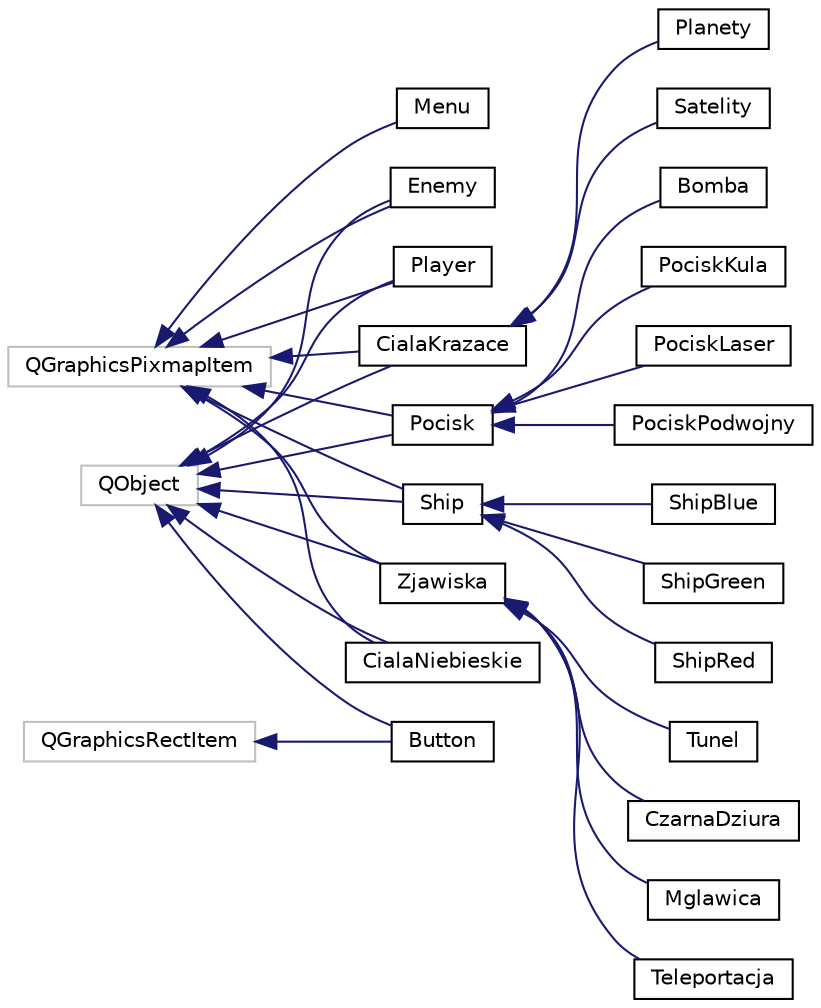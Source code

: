 digraph "Graficzna hierarchia klas"
{
 // LATEX_PDF_SIZE
  edge [fontname="Helvetica",fontsize="10",labelfontname="Helvetica",labelfontsize="10"];
  node [fontname="Helvetica",fontsize="10",shape=record];
  rankdir="LR";
  Node28 [label="QGraphicsPixmapItem",height=0.2,width=0.4,color="grey75", fillcolor="white", style="filled",tooltip=" "];
  Node28 -> Node3 [dir="back",color="midnightblue",fontsize="10",style="solid",fontname="Helvetica"];
  Node3 [label="CialaKrazace",height=0.2,width=0.4,color="black", fillcolor="white", style="filled",URL="$class_ciala_krazace.html",tooltip="The CialaKrazace class Klasa podstawowa zawierajaca wspolne cechy klas Planety oraz Satelity."];
  Node3 -> Node4 [dir="back",color="midnightblue",fontsize="10",style="solid",fontname="Helvetica"];
  Node4 [label="Planety",height=0.2,width=0.4,color="black", fillcolor="white", style="filled",URL="$class_planety.html",tooltip="The Planety class Klasa tworzy orbitujece planety."];
  Node3 -> Node5 [dir="back",color="midnightblue",fontsize="10",style="solid",fontname="Helvetica"];
  Node5 [label="Satelity",height=0.2,width=0.4,color="black", fillcolor="white", style="filled",URL="$class_satelity.html",tooltip="The Satelity class Klasa tworzy orbitujece Satelity."];
  Node28 -> Node6 [dir="back",color="midnightblue",fontsize="10",style="solid",fontname="Helvetica"];
  Node6 [label="CialaNiebieskie",height=0.2,width=0.4,color="black", fillcolor="white", style="filled",URL="$class_ciala_niebieskie.html",tooltip="The CialaNiebieskie class Klasa odpowiedziala za tworzenie slonca oraz planet i satelit sterowanie ic..."];
  Node28 -> Node7 [dir="back",color="midnightblue",fontsize="10",style="solid",fontname="Helvetica"];
  Node7 [label="Enemy",height=0.2,width=0.4,color="black", fillcolor="white", style="filled",URL="$class_enemy.html",tooltip="The Enemy class Klasa odpowiedzialna za tworzenie statkow wroga."];
  Node28 -> Node29 [dir="back",color="midnightblue",fontsize="10",style="solid",fontname="Helvetica"];
  Node29 [label="Menu",height=0.2,width=0.4,color="black", fillcolor="white", style="filled",URL="$class_menu.html",tooltip="The Menu class."];
  Node28 -> Node8 [dir="back",color="midnightblue",fontsize="10",style="solid",fontname="Helvetica"];
  Node8 [label="Player",height=0.2,width=0.4,color="black", fillcolor="white", style="filled",URL="$class_player.html",tooltip="The Player class Klasa odpowiedzialna za stworzenie statku gracza oraz za sterowanie tym statkiem."];
  Node28 -> Node9 [dir="back",color="midnightblue",fontsize="10",style="solid",fontname="Helvetica"];
  Node9 [label="Pocisk",height=0.2,width=0.4,color="black", fillcolor="white", style="filled",URL="$class_pocisk.html",tooltip="The Pocisk class Klasa podstawowa zawierajaca wspolne cechy pociskow."];
  Node9 -> Node10 [dir="back",color="midnightblue",fontsize="10",style="solid",fontname="Helvetica"];
  Node10 [label="Bomba",height=0.2,width=0.4,color="black", fillcolor="white", style="filled",URL="$class_bomba.html",tooltip="The Bomba class Klasa odpowiedzialna za wystrzal bomby, odliczanie czasu i jej znikniecie."];
  Node9 -> Node11 [dir="back",color="midnightblue",fontsize="10",style="solid",fontname="Helvetica"];
  Node11 [label="PociskKula",height=0.2,width=0.4,color="black", fillcolor="white", style="filled",URL="$class_pocisk_kula.html",tooltip="The PociskKula class Klasa PociskKula i jej cechy indywidualne."];
  Node9 -> Node12 [dir="back",color="midnightblue",fontsize="10",style="solid",fontname="Helvetica"];
  Node12 [label="PociskLaser",height=0.2,width=0.4,color="black", fillcolor="white", style="filled",URL="$class_pocisk_laser.html",tooltip="The PociskLaser class."];
  Node9 -> Node13 [dir="back",color="midnightblue",fontsize="10",style="solid",fontname="Helvetica"];
  Node13 [label="PociskPodwojny",height=0.2,width=0.4,color="black", fillcolor="white", style="filled",URL="$class_pocisk_podwojny.html",tooltip="The PociskPodwojny class Klasa PociskPodwojny i jej cechy indywidualne."];
  Node28 -> Node14 [dir="back",color="midnightblue",fontsize="10",style="solid",fontname="Helvetica"];
  Node14 [label="Ship",height=0.2,width=0.4,color="black", fillcolor="white", style="filled",URL="$class_ship.html",tooltip="The Ship class Klasa odpowiedzialna za realizacie wszystkich funkcjonalnosci statka kosmicznego."];
  Node14 -> Node15 [dir="back",color="midnightblue",fontsize="10",style="solid",fontname="Helvetica"];
  Node15 [label="ShipBlue",height=0.2,width=0.4,color="black", fillcolor="white", style="filled",URL="$class_ship_blue.html",tooltip="The ShipBlue class."];
  Node14 -> Node16 [dir="back",color="midnightblue",fontsize="10",style="solid",fontname="Helvetica"];
  Node16 [label="ShipGreen",height=0.2,width=0.4,color="black", fillcolor="white", style="filled",URL="$class_ship_green.html",tooltip="The ShipGreen class."];
  Node14 -> Node17 [dir="back",color="midnightblue",fontsize="10",style="solid",fontname="Helvetica"];
  Node17 [label="ShipRed",height=0.2,width=0.4,color="black", fillcolor="white", style="filled",URL="$class_ship_red.html",tooltip="The ShipRed class Klasa ShipRed i jej cechy indywidualne m. in. ustawienie szybkosci,..."];
  Node28 -> Node18 [dir="back",color="midnightblue",fontsize="10",style="solid",fontname="Helvetica"];
  Node18 [label="Zjawiska",height=0.2,width=0.4,color="black", fillcolor="white", style="filled",URL="$class_zjawiska.html",tooltip="The Zjawiska class."];
  Node18 -> Node19 [dir="back",color="midnightblue",fontsize="10",style="solid",fontname="Helvetica"];
  Node19 [label="CzarnaDziura",height=0.2,width=0.4,color="black", fillcolor="white", style="filled",URL="$class_czarna_dziura.html",tooltip="The CzarnaDziura class Klasa glownie sluzy do tego aby latwo mozna bylo wykryc kolizje na podstawie p..."];
  Node18 -> Node20 [dir="back",color="midnightblue",fontsize="10",style="solid",fontname="Helvetica"];
  Node20 [label="Mglawica",height=0.2,width=0.4,color="black", fillcolor="white", style="filled",URL="$class_mglawica.html",tooltip="The Mglawica class Klasa glownie sluzy do tego aby latwo mozna bylo wykryc kolizje na podstawie przyr..."];
  Node18 -> Node21 [dir="back",color="midnightblue",fontsize="10",style="solid",fontname="Helvetica"];
  Node21 [label="Teleportacja",height=0.2,width=0.4,color="black", fillcolor="white", style="filled",URL="$class_teleportacja.html",tooltip="The Teleportacja class."];
  Node18 -> Node22 [dir="back",color="midnightblue",fontsize="10",style="solid",fontname="Helvetica"];
  Node22 [label="Tunel",height=0.2,width=0.4,color="black", fillcolor="white", style="filled",URL="$class_tunel.html",tooltip="The Tunel class."];
  Node27 [label="QGraphicsRectItem",height=0.2,width=0.4,color="grey75", fillcolor="white", style="filled",tooltip=" "];
  Node27 -> Node0 [dir="back",color="midnightblue",fontsize="10",style="solid",fontname="Helvetica"];
  Node0 [label="Button",height=0.2,width=0.4,color="black", fillcolor="white", style="filled",URL="$class_button.html",tooltip="The Button class Klasa odpowiedzialna za wyglad i reakcje przyciskow."];
  Node1 [label="QObject",height=0.2,width=0.4,color="grey75", fillcolor="white", style="filled",tooltip=" "];
  Node1 -> Node0 [dir="back",color="midnightblue",fontsize="10",style="solid",fontname="Helvetica"];
  Node1 -> Node3 [dir="back",color="midnightblue",fontsize="10",style="solid",fontname="Helvetica"];
  Node1 -> Node6 [dir="back",color="midnightblue",fontsize="10",style="solid",fontname="Helvetica"];
  Node1 -> Node7 [dir="back",color="midnightblue",fontsize="10",style="solid",fontname="Helvetica"];
  Node1 -> Node8 [dir="back",color="midnightblue",fontsize="10",style="solid",fontname="Helvetica"];
  Node1 -> Node9 [dir="back",color="midnightblue",fontsize="10",style="solid",fontname="Helvetica"];
  Node1 -> Node14 [dir="back",color="midnightblue",fontsize="10",style="solid",fontname="Helvetica"];
  Node1 -> Node18 [dir="back",color="midnightblue",fontsize="10",style="solid",fontname="Helvetica"];
}
